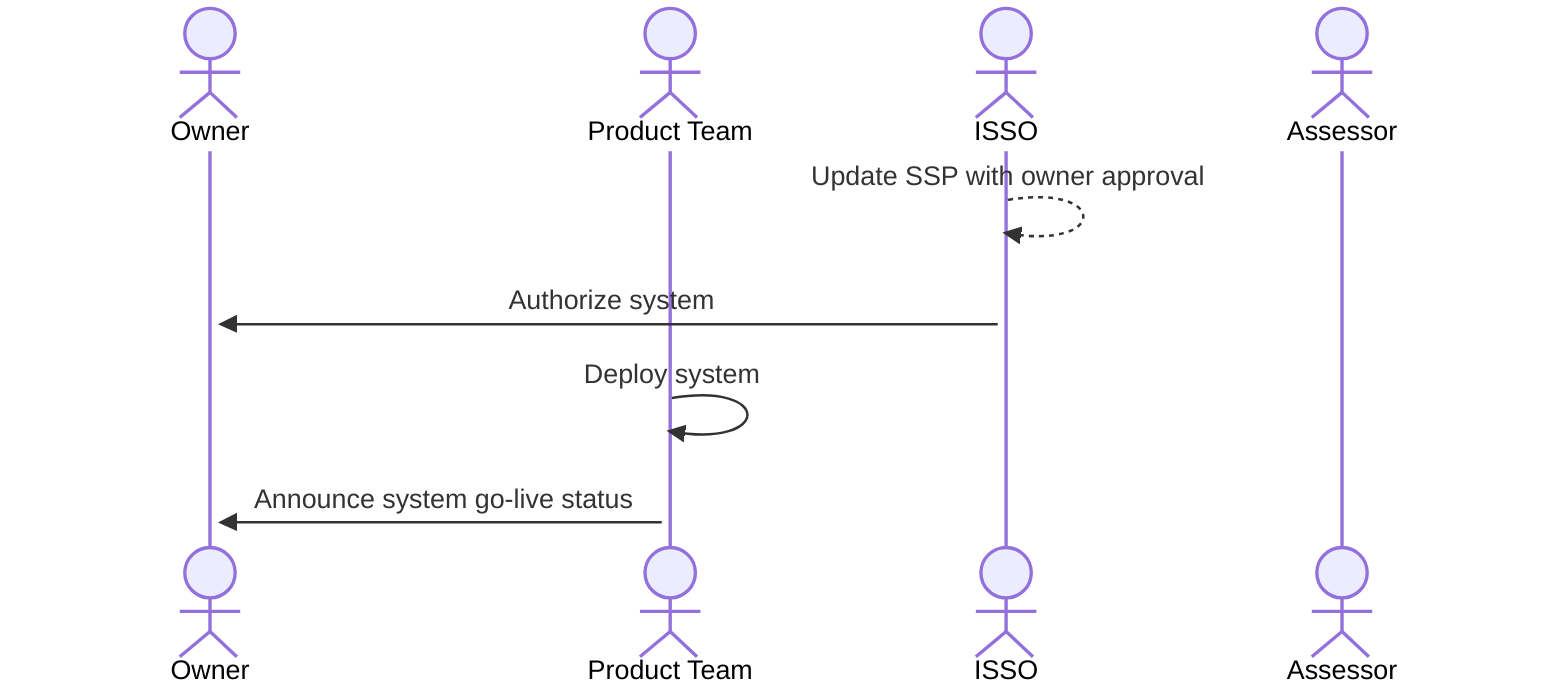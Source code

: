 sequenceDiagram
    actor Owner
    actor Product Team
    actor ISSO
    actor Assessor
    ISSO-->>+ISSO: Update SSP with owner approval
    ISSO->>+Owner: Authorize system
    Product Team->>+Product Team: Deploy system
    Product Team->>+Owner: Announce system go-live status